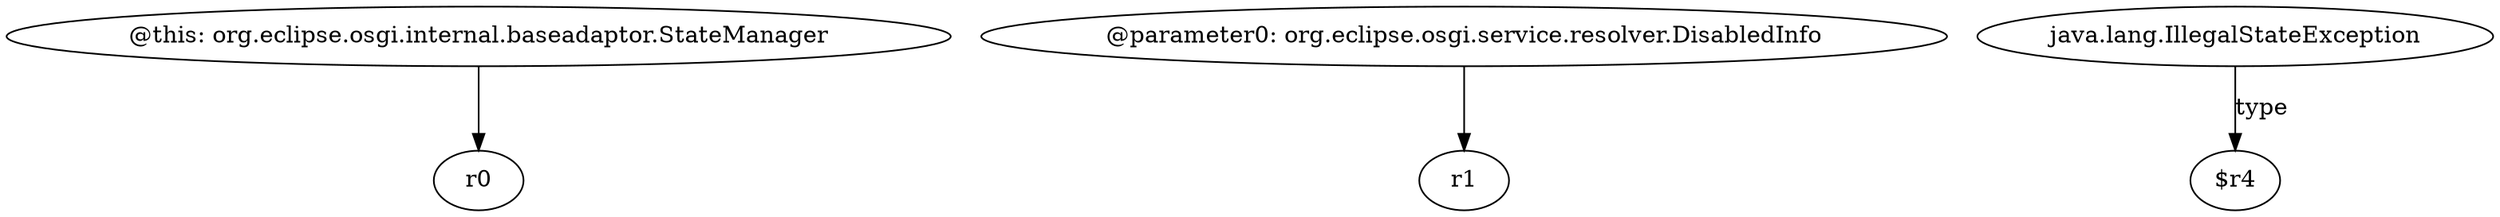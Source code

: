 digraph g {
0[label="@this: org.eclipse.osgi.internal.baseadaptor.StateManager"]
1[label="r0"]
0->1[label=""]
2[label="@parameter0: org.eclipse.osgi.service.resolver.DisabledInfo"]
3[label="r1"]
2->3[label=""]
4[label="java.lang.IllegalStateException"]
5[label="$r4"]
4->5[label="type"]
}